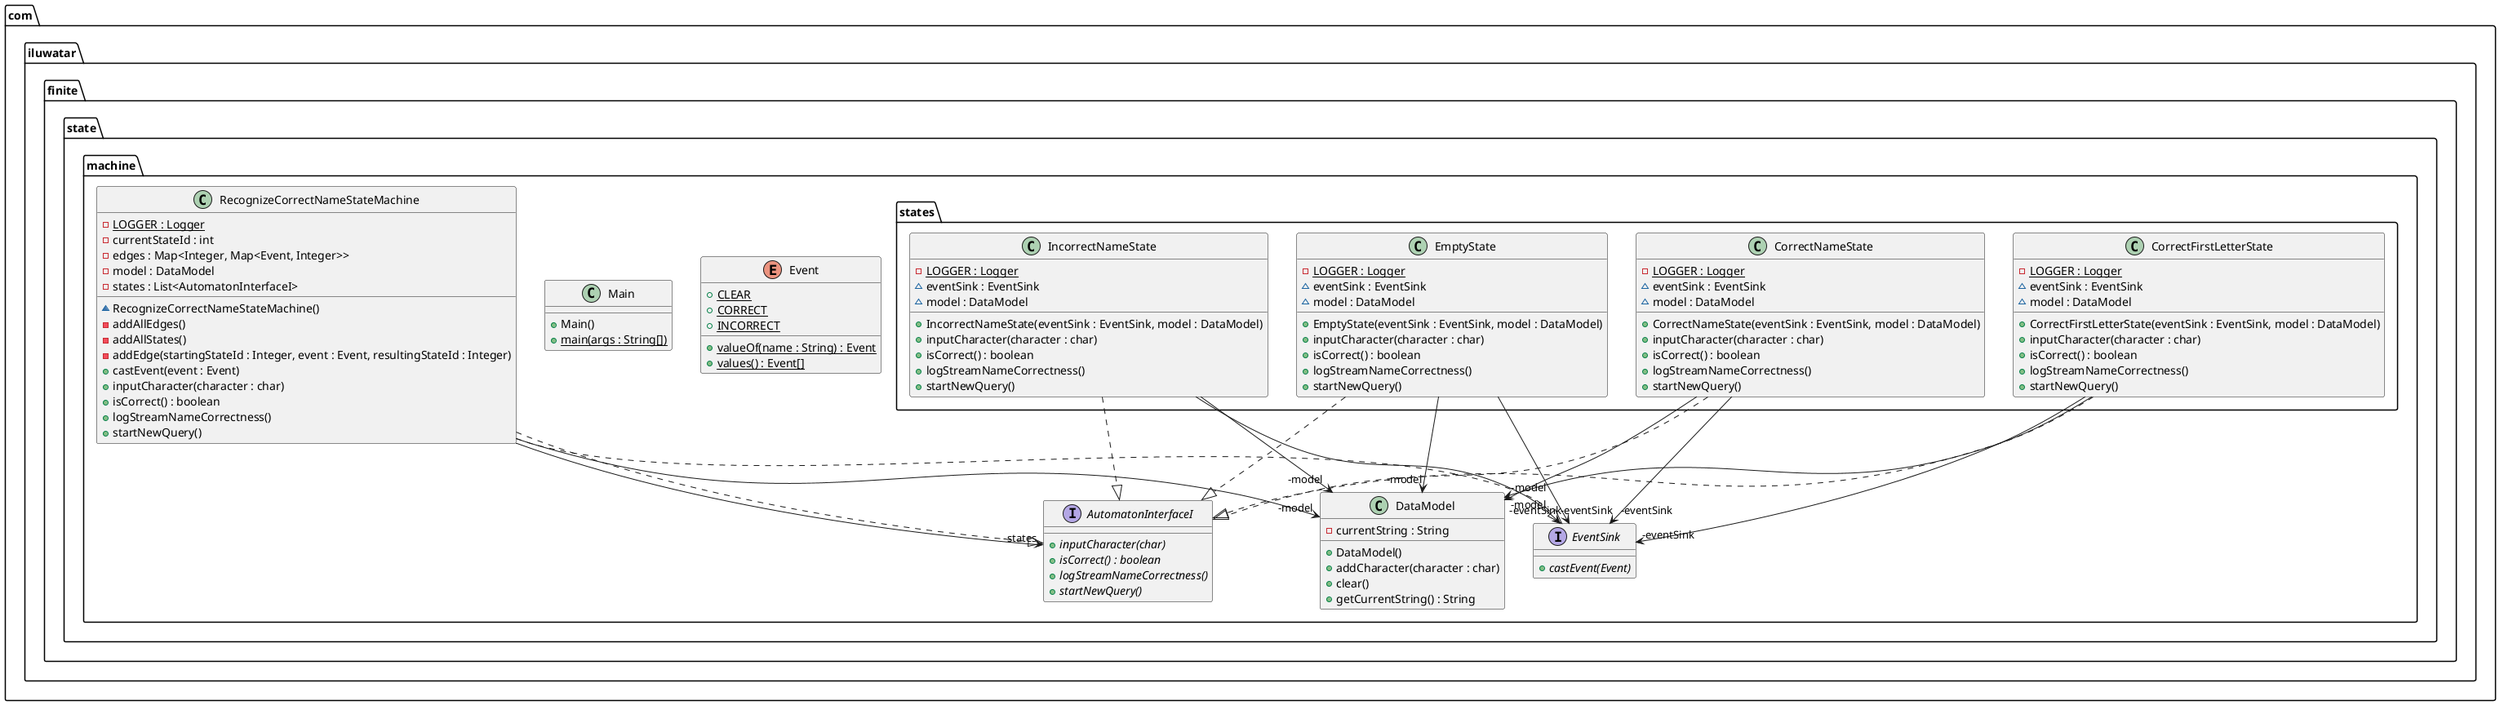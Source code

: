 @startuml
package com.iluwatar.finite.state.machine {
  interface AutomatonInterfaceI {
    + inputCharacter(char) {abstract}
    + isCorrect() : boolean {abstract}
    + logStreamNameCorrectness() {abstract}
    + startNewQuery() {abstract}
  }
  class DataModel {
    - currentString : String
    + DataModel()
    + addCharacter(character : char)
    + clear()
    + getCurrentString() : String
  }
  enum Event {
    + CLEAR {static}
    + CORRECT {static}
    + INCORRECT {static}
    + valueOf(name : String) : Event {static}
    + values() : Event[] {static}
  }
  interface EventSink {
    + castEvent(Event) {abstract}
  }
  class Main {
    + Main()
    + main(args : String[]) {static}
  }
  class RecognizeCorrectNameStateMachine {
    - LOGGER : Logger {static}
    - currentStateId : int
    - edges : Map<Integer, Map<Event, Integer>>
    - model : DataModel
    - states : List<AutomatonInterfaceI>
    ~ RecognizeCorrectNameStateMachine()
    - addAllEdges()
    - addAllStates()
    - addEdge(startingStateId : Integer, event : Event, resultingStateId : Integer)
    + castEvent(event : Event)
    + inputCharacter(character : char)
    + isCorrect() : boolean
    + logStreamNameCorrectness()
    + startNewQuery()
  }
}
package com.iluwatar.finite.state.machine.states {
  class CorrectFirstLetterState {
    - LOGGER : Logger {static}
    ~ eventSink : EventSink
    ~ model : DataModel
    + CorrectFirstLetterState(eventSink : EventSink, model : DataModel)
    + inputCharacter(character : char)
    + isCorrect() : boolean
    + logStreamNameCorrectness()
    + startNewQuery()
  }
  class CorrectNameState {
    - LOGGER : Logger {static}
    ~ eventSink : EventSink
    ~ model : DataModel
    + CorrectNameState(eventSink : EventSink, model : DataModel)
    + inputCharacter(character : char)
    + isCorrect() : boolean
    + logStreamNameCorrectness()
    + startNewQuery()
  }
  class EmptyState {
    - LOGGER : Logger {static}
    ~ eventSink : EventSink
    ~ model : DataModel
    + EmptyState(eventSink : EventSink, model : DataModel)
    + inputCharacter(character : char)
    + isCorrect() : boolean
    + logStreamNameCorrectness()
    + startNewQuery()
  }
  class IncorrectNameState {
    - LOGGER : Logger {static}
    ~ eventSink : EventSink
    ~ model : DataModel
    + IncorrectNameState(eventSink : EventSink, model : DataModel)
    + inputCharacter(character : char)
    + isCorrect() : boolean
    + logStreamNameCorrectness()
    + startNewQuery()
  }
}
IncorrectNameState -->  "-model" DataModel
CorrectFirstLetterState -->  "-model" DataModel
CorrectNameState -->  "-eventSink" EventSink
CorrectNameState -->  "-model" DataModel
CorrectFirstLetterState -->  "-eventSink" EventSink
RecognizeCorrectNameStateMachine -->  "-states" AutomatonInterfaceI
EmptyState -->  "-eventSink" EventSink
RecognizeCorrectNameStateMachine -->  "-model" DataModel
EmptyState -->  "-model" DataModel
IncorrectNameState -->  "-eventSink" EventSink
RecognizeCorrectNameStateMachine ..|> AutomatonInterfaceI 
RecognizeCorrectNameStateMachine ..|> EventSink 
CorrectFirstLetterState ..|> AutomatonInterfaceI 
CorrectNameState ..|> AutomatonInterfaceI 
EmptyState ..|> AutomatonInterfaceI 
IncorrectNameState ..|> AutomatonInterfaceI 
@enduml